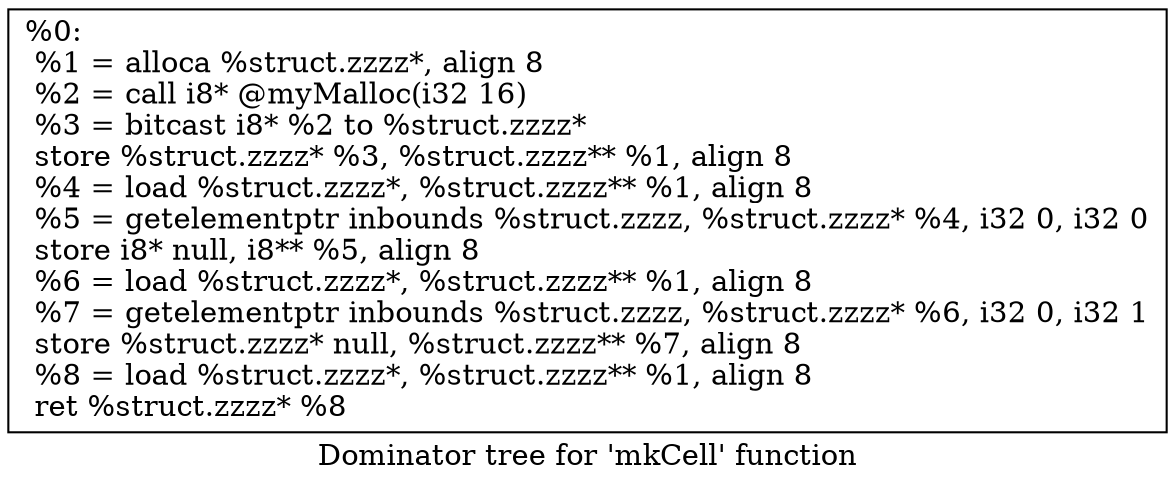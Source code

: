 digraph "Dominator tree for 'mkCell' function" {
	label="Dominator tree for 'mkCell' function";

	Node0xdaf610 [shape=record,label="{%0:\l  %1 = alloca %struct.zzzz*, align 8\l  %2 = call i8* @myMalloc(i32 16)\l  %3 = bitcast i8* %2 to %struct.zzzz*\l  store %struct.zzzz* %3, %struct.zzzz** %1, align 8\l  %4 = load %struct.zzzz*, %struct.zzzz** %1, align 8\l  %5 = getelementptr inbounds %struct.zzzz, %struct.zzzz* %4, i32 0, i32 0\l  store i8* null, i8** %5, align 8\l  %6 = load %struct.zzzz*, %struct.zzzz** %1, align 8\l  %7 = getelementptr inbounds %struct.zzzz, %struct.zzzz* %6, i32 0, i32 1\l  store %struct.zzzz* null, %struct.zzzz** %7, align 8\l  %8 = load %struct.zzzz*, %struct.zzzz** %1, align 8\l  ret %struct.zzzz* %8\l}"];
}
